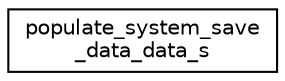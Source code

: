digraph "Graphical Class Hierarchy"
{
  edge [fontname="Helvetica",fontsize="10",labelfontname="Helvetica",labelfontsize="10"];
  node [fontname="Helvetica",fontsize="10",shape=record];
  rankdir="LR";
  Node1 [label="populate_system_save\l_data_data_s",height=0.2,width=0.4,color="black", fillcolor="white", style="filled",URL="$structpopulate__system__save__data__data__s.html"];
}
